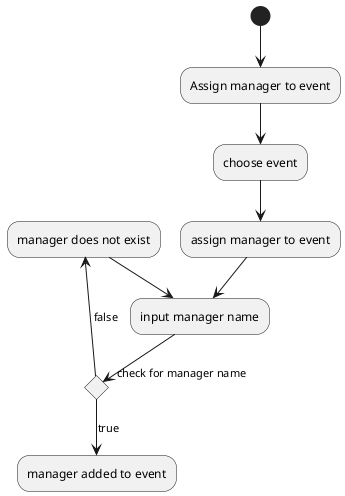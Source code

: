 @startuml
(*)  --> "Assign manager to event"
--> choose event
--> assign manager to event
--> input manager name
if "check for manager name"
--> [true] "manager added to event"
else
-up-> [false] "manager does not exist"
--> "input manager name"
endif
@enduml